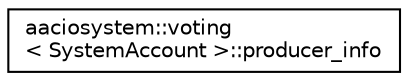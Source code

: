 digraph "Graphical Class Hierarchy"
{
  edge [fontname="Helvetica",fontsize="10",labelfontname="Helvetica",labelfontsize="10"];
  node [fontname="Helvetica",fontsize="10",shape=record];
  rankdir="LR";
  Node0 [label="aaciosystem::voting\l\< SystemAccount \>::producer_info",height=0.2,width=0.4,color="black", fillcolor="white", style="filled",URL="$structaaciosystem_1_1voting_1_1producer__info.html"];
}
